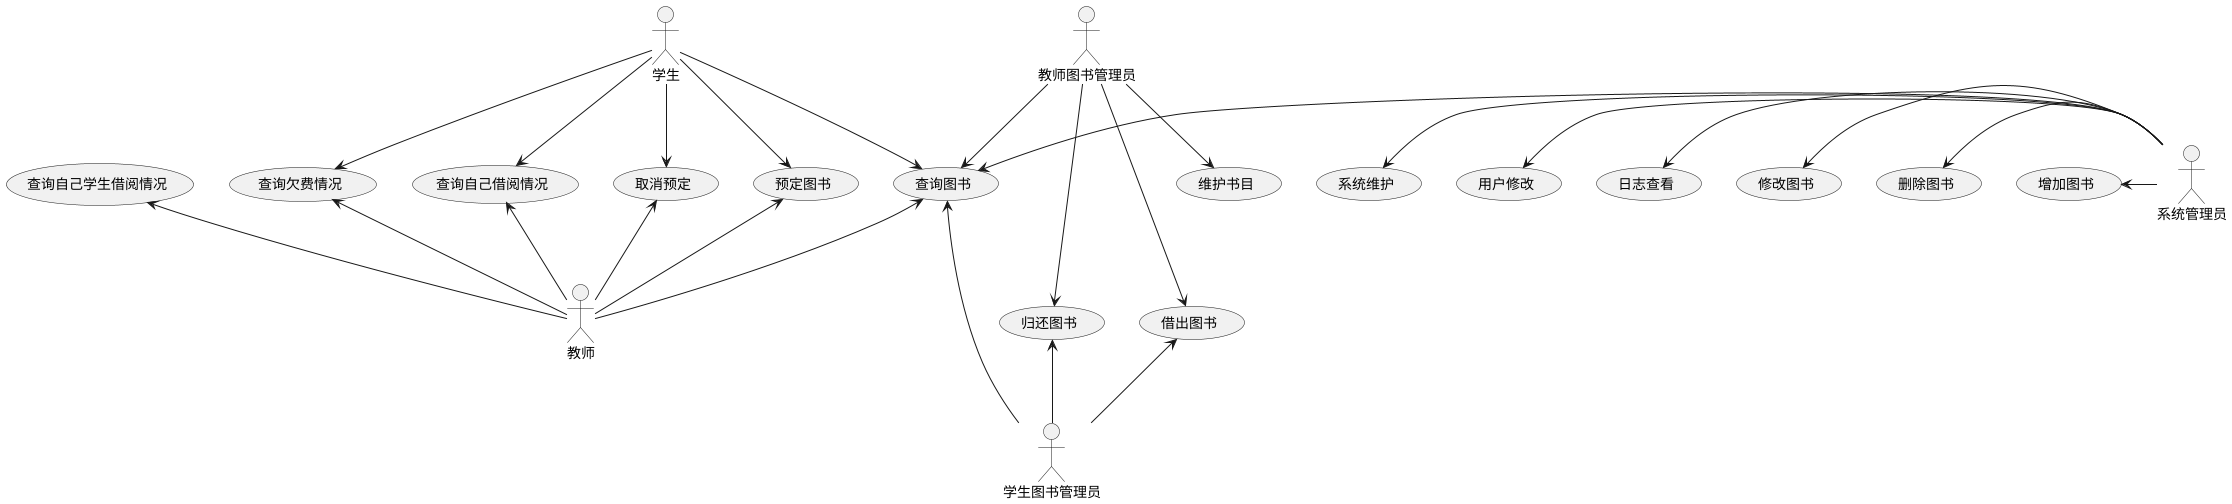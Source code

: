 @startuml
学生图书管理员 -up-> (借出图书)
学生图书管理员 -up-> (归还图书)
学生图书管理员 -up-> (查询图书)
教师图书管理员 -down-> (维护书目)
教师图书管理员 -down->(借出图书)
教师图书管理员 -down-->(归还图书)
教师图书管理员 -down->(查询图书)
系统管理员 -left->(增加图书)
系统管理员 -left->(删除图书)
系统管理员 -left->(修改图书)
系统管理员 -left->(查询图书)
系统管理员 -left->(日志查看)
系统管理员 -left->(用户修改)
系统管理员 -left->(系统维护)
学生 -down->(查询图书)
学生 -down->(预定图书)
学生 -down->(取消预定)
学生 -down->(查询自己借阅情况)
学生 -down->(查询欠费情况)
教师 -up->(查询图书)
教师 -up->(预定图书)
教师 -up->(取消预定)
教师 -up->(查询自己借阅情况)
教师 -up->(查询欠费情况)
教师 -up->(查询自己学生借阅情况)
@enduml
